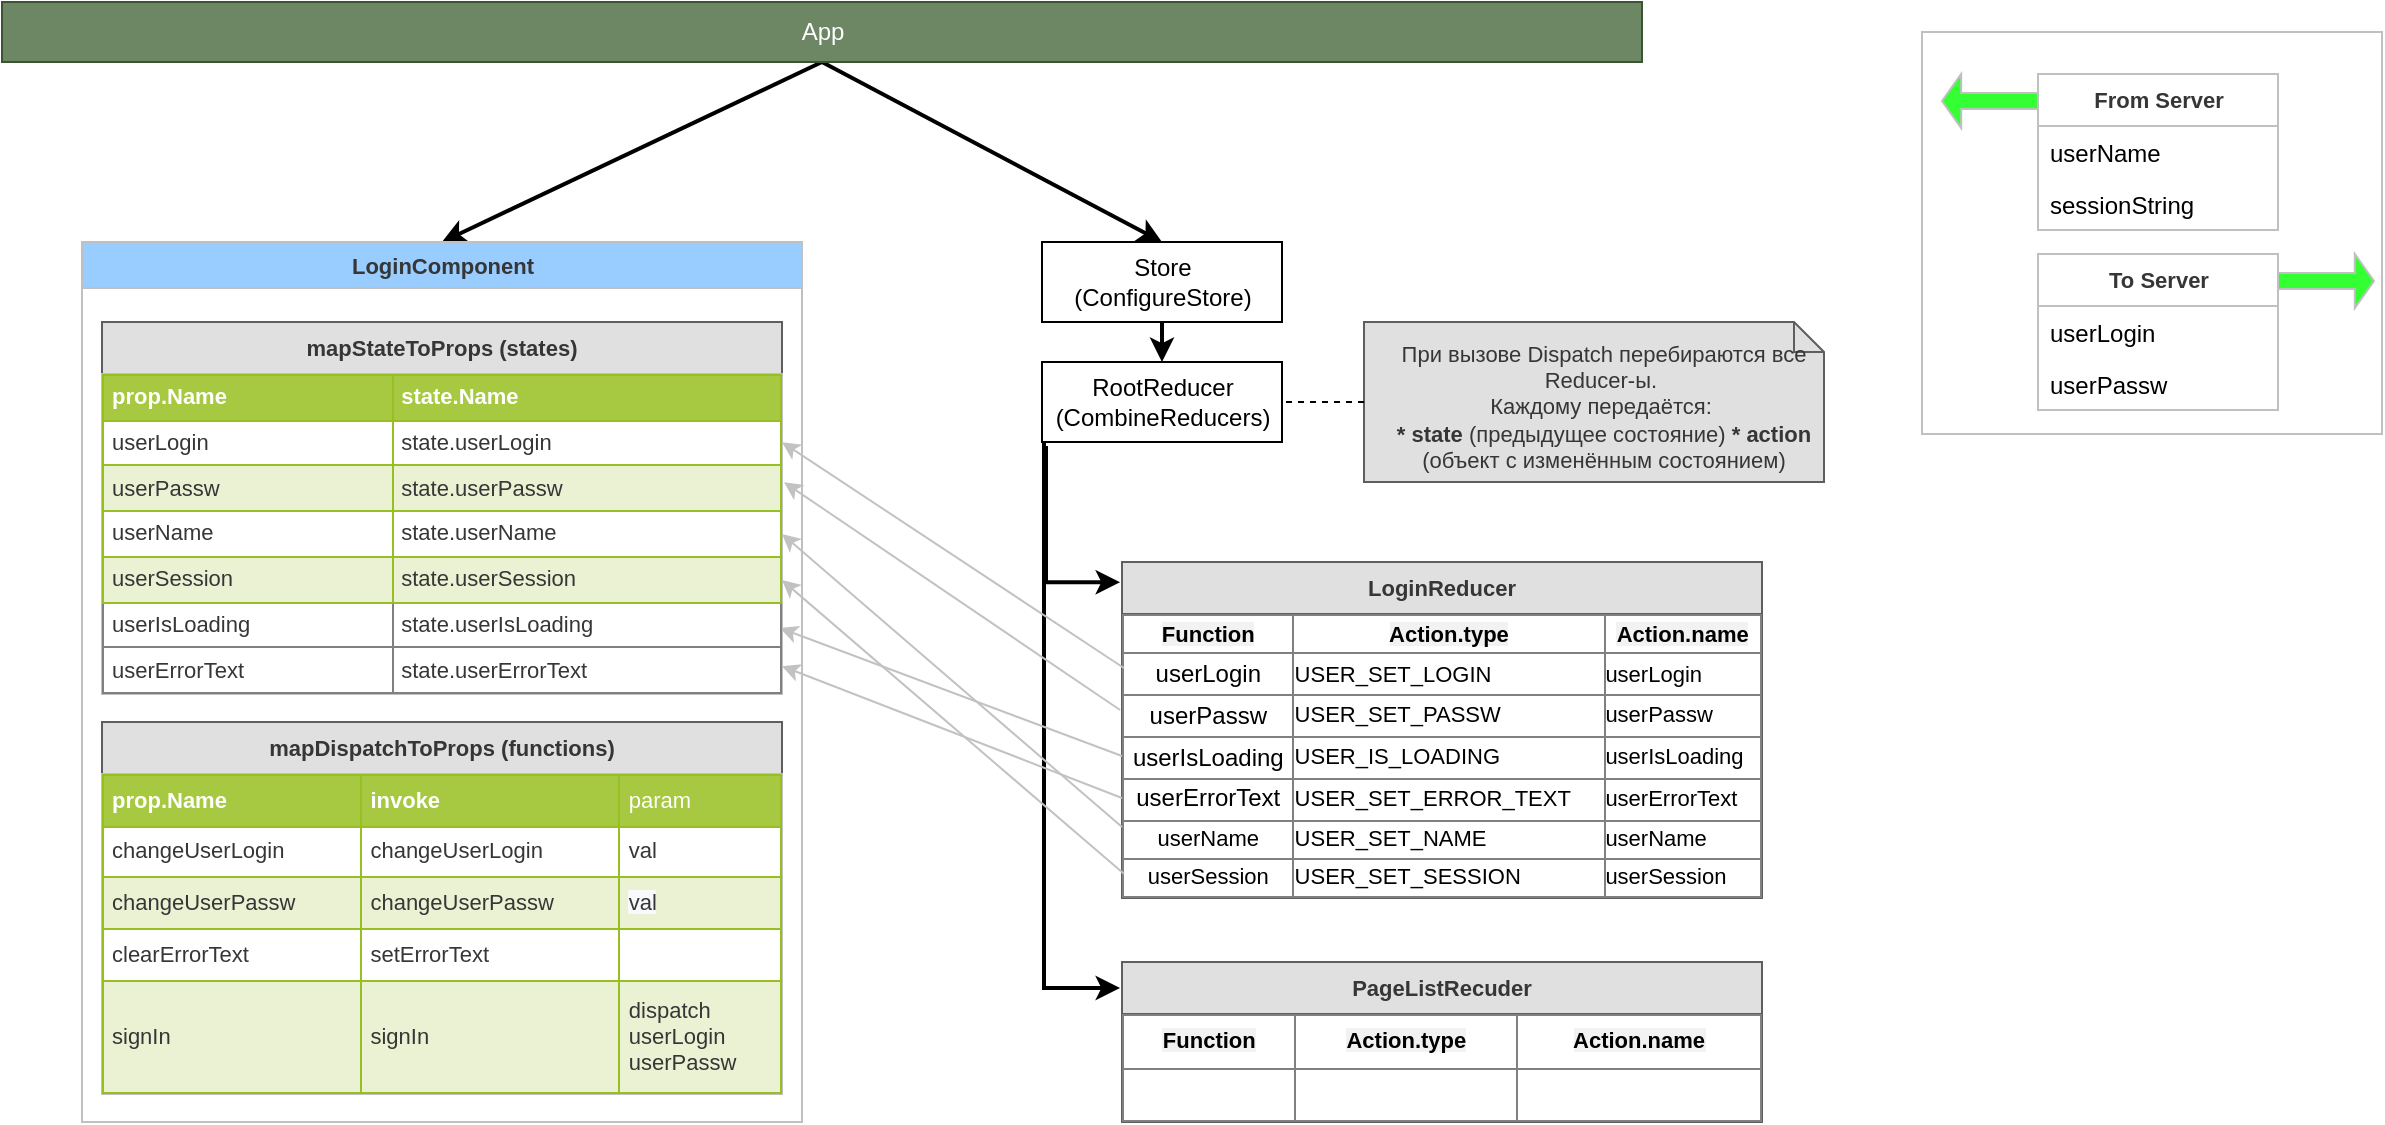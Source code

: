 <mxfile version="12.3.5" type="device" pages="2"><diagram id="MAlJXr1R1RONiBPiFZ2X" name="Page-1"><mxGraphModel dx="1422" dy="794" grid="1" gridSize="10" guides="1" tooltips="1" connect="1" arrows="1" fold="1" page="1" pageScale="1" pageWidth="826" pageHeight="1169" math="0" shadow="0"><root><mxCell id="0"/><mxCell id="1" parent="0"/><mxCell id="lctkZmDG0MTz39z7GmuO-6" value="" style="rounded=0;orthogonalLoop=1;jettySize=auto;html=1;entryX=0.5;entryY=0;entryDx=0;entryDy=0;exitX=0.5;exitY=1;exitDx=0;exitDy=0;strokeWidth=2;" parent="1" source="qUUpivabRVGBg07fd6jT-1" target="lctkZmDG0MTz39z7GmuO-3" edge="1"><mxGeometry relative="1" as="geometry"><mxPoint x="548" y="20" as="targetPoint"/></mxGeometry></mxCell><mxCell id="AoNCiHYrEB_nm4d6RlBX-17" style="rounded=0;comic=0;orthogonalLoop=1;jettySize=auto;html=1;exitX=0.5;exitY=1;exitDx=0;exitDy=0;entryX=0.5;entryY=0;entryDx=0;entryDy=0;shadow=0;startArrow=none;startFill=0;strokeColor=#000000;strokeWidth=2;fontSize=11;fontColor=#363636;" parent="1" source="qUUpivabRVGBg07fd6jT-1" target="AoNCiHYrEB_nm4d6RlBX-16" edge="1"><mxGeometry relative="1" as="geometry"/></mxCell><mxCell id="qUUpivabRVGBg07fd6jT-1" value="App" style="html=1;fillColor=#6d8764;strokeColor=#3A5431;fontColor=#ffffff;" parent="1" vertex="1"><mxGeometry width="820" height="30" as="geometry"/></mxCell><mxCell id="lctkZmDG0MTz39z7GmuO-61" value="" style="edgeStyle=orthogonalEdgeStyle;rounded=0;orthogonalLoop=1;jettySize=auto;html=1;fontSize=11;fontColor=#363636;startArrow=none;startFill=0;entryX=-0.003;entryY=0.06;entryDx=0;entryDy=0;entryPerimeter=0;shadow=0;comic=0;strokeWidth=2;" parent="1" target="lctkZmDG0MTz39z7GmuO-31" edge="1"><mxGeometry relative="1" as="geometry"><mxPoint x="522" y="222" as="sourcePoint"/><Array as="points"><mxPoint x="522" y="290"/></Array></mxGeometry></mxCell><mxCell id="lctkZmDG0MTz39z7GmuO-65" style="edgeStyle=orthogonalEdgeStyle;rounded=0;orthogonalLoop=1;jettySize=auto;html=1;startArrow=none;startFill=0;fontSize=11;fontColor=#363636;exitX=0;exitY=1.025;exitDx=0;exitDy=0;exitPerimeter=0;strokeWidth=2;entryX=-0.003;entryY=0.163;entryDx=0;entryDy=0;entryPerimeter=0;" parent="1" source="lctkZmDG0MTz39z7GmuO-2" target="lctkZmDG0MTz39z7GmuO-62" edge="1"><mxGeometry relative="1" as="geometry"><mxPoint x="521" y="260" as="sourcePoint"/><mxPoint x="521" y="610" as="targetPoint"/><Array as="points"><mxPoint x="521" y="221"/><mxPoint x="521" y="493"/></Array></mxGeometry></mxCell><UserObject label="RootReducer&lt;br&gt;(CombineReducers)" id="lctkZmDG0MTz39z7GmuO-2"><mxCell style="html=1;" parent="1" vertex="1"><mxGeometry x="520" y="180" width="120" height="40" as="geometry"/></mxCell></UserObject><mxCell id="lctkZmDG0MTz39z7GmuO-7" style="edgeStyle=orthogonalEdgeStyle;rounded=0;orthogonalLoop=1;jettySize=auto;html=1;exitX=0.5;exitY=1;exitDx=0;exitDy=0;entryX=0.5;entryY=0;entryDx=0;entryDy=0;strokeWidth=2;" parent="1" source="lctkZmDG0MTz39z7GmuO-3" target="lctkZmDG0MTz39z7GmuO-2" edge="1"><mxGeometry relative="1" as="geometry"/></mxCell><mxCell id="lctkZmDG0MTz39z7GmuO-3" value="Store&lt;br&gt;(ConfigureStore)" style="html=1;" parent="1" vertex="1"><mxGeometry x="520" y="120" width="120" height="40" as="geometry"/></mxCell><mxCell id="lctkZmDG0MTz39z7GmuO-28" value="&lt;p style=&quot;margin: 10px 0px 0px 10px; font-size: 11px;&quot;&gt;При вызове Dispatch перебираются все Reducer-ы.&amp;nbsp;&lt;br style=&quot;font-size: 11px;&quot;&gt;&lt;span style=&quot;font-size: 11px;&quot;&gt;Каждому передаётся:&amp;nbsp;&lt;br style=&quot;font-size: 11px;&quot;&gt;&lt;/span&gt;&lt;b style=&quot;font-size: 11px;&quot;&gt;* state&lt;/b&gt;&lt;span style=&quot;font-size: 11px;&quot;&gt; (предыдущее состояние) &lt;b style=&quot;font-size: 11px;&quot;&gt;*&lt;/b&gt;&amp;nbsp;&lt;/span&gt;&lt;b style=&quot;font-size: 11px;&quot;&gt;action&lt;/b&gt;&lt;span style=&quot;font-size: 11px;&quot;&gt; (объект с изменённым состоянием)&lt;/span&gt;&lt;span style=&quot;font-size: 11px;&quot;&gt;&lt;br style=&quot;font-size: 11px;&quot;&gt;&lt;/span&gt;&lt;/p&gt;" style="shape=note;html=1;size=15;spacingLeft=0;align=left;html=1;overflow=fill;align=center;fillColor=#E0E0E0;fontColor=#363636;labelBackgroundColor=none;labelBorderColor=none;whiteSpace=wrap;fontSize=11;strokeColor=#5E5E5E;" parent="1" vertex="1"><mxGeometry x="681" y="160" width="230" height="80" as="geometry"/></mxCell><mxCell id="lctkZmDG0MTz39z7GmuO-30" value="" style="rounded=0;html=1;labelBackgroundColor=none;endArrow=none;dashed=1;entryX=1;entryY=0.5;entryDx=0;entryDy=0;exitX=0;exitY=0.5;exitDx=0;exitDy=0;exitPerimeter=0;" parent="1" source="lctkZmDG0MTz39z7GmuO-28" target="lctkZmDG0MTz39z7GmuO-2" edge="1"><mxGeometry relative="1" as="geometry"><mxPoint x="906" y="220" as="targetPoint"/></mxGeometry></mxCell><mxCell id="lctkZmDG0MTz39z7GmuO-31" value="LoginReducer" style="swimlane;fontStyle=1;align=center;verticalAlign=top;childLayout=stackLayout;horizontal=1;startSize=26;horizontalStack=0;resizeParent=1;resizeParentMax=0;resizeLast=0;collapsible=1;marginBottom=0;labelBackgroundColor=none;strokeColor=#5E5E5E;fillColor=#E0E0E0;fontSize=11;fontColor=#363636;html=0;" parent="1" vertex="1"><mxGeometry x="560" y="280" width="320" height="168" as="geometry"><mxRectangle x="480" y="200" width="90" height="26" as="alternateBounds"/></mxGeometry></mxCell><mxCell id="lctkZmDG0MTz39z7GmuO-57" value="&lt;table border=&quot;1&quot; width=&quot;100%&quot; style=&quot;width: 100% ; height: 100% ; border-collapse: collapse&quot; cellpadding=&quot;0&quot; align=&quot;center&quot;&gt;&lt;tbody&gt;&lt;tr&gt;&lt;td style=&quot;text-align: center&quot;&gt;&lt;font color=&quot;#000000&quot;&gt;&lt;b style=&quot;background-color: rgb(242 , 242 , 242)&quot;&gt;Function&lt;/b&gt;&lt;/font&gt;&lt;/td&gt;&lt;td style=&quot;text-align: center&quot;&gt;&lt;font color=&quot;#000000&quot;&gt;&lt;b style=&quot;background-color: rgb(242 , 242 , 242)&quot;&gt;Action.type&lt;/b&gt;&lt;/font&gt;&lt;/td&gt;&lt;td style=&quot;text-align: center&quot;&gt;&lt;font color=&quot;#000000&quot;&gt;&lt;b style=&quot;background-color: rgb(242 , 242 , 242)&quot;&gt;Action.name&lt;/b&gt;&lt;/font&gt;&lt;/td&gt;&lt;/tr&gt;&lt;tr&gt;&lt;td align=&quot;center&quot; style=&quot;text-align: center&quot;&gt;&lt;span style=&quot;font-size: 12px ; text-align: left&quot;&gt;&lt;font color=&quot;#000000&quot;&gt;userLogin&lt;/font&gt;&lt;/span&gt;&lt;/td&gt;&lt;td align=&quot;center&quot; style=&quot;text-align: left&quot;&gt;&lt;font color=&quot;#000000&quot;&gt;USER_SET_LOGIN&lt;/font&gt;&lt;/td&gt;&lt;td align=&quot;center&quot; style=&quot;text-align: left&quot;&gt;&lt;font color=&quot;#000000&quot;&gt;userLogin&lt;br&gt;&lt;/font&gt;&lt;/td&gt;&lt;/tr&gt;&lt;tr&gt;&lt;td align=&quot;center&quot; style=&quot;text-align: center&quot;&gt;&lt;font color=&quot;#000000&quot;&gt;&lt;span style=&quot;font-size: 12px ; text-align: left&quot;&gt;userPassw&lt;/span&gt;&lt;br&gt;&lt;/font&gt;&lt;/td&gt;&lt;td align=&quot;center&quot; style=&quot;text-align: left&quot;&gt;&lt;font color=&quot;#000000&quot;&gt;USER_SET_PASSW&lt;/font&gt;&lt;/td&gt;&lt;td align=&quot;center&quot; style=&quot;text-align: left&quot;&gt;&lt;font color=&quot;#000000&quot;&gt;userPassw&lt;/font&gt;&lt;/td&gt;&lt;/tr&gt;&lt;tr&gt;&lt;td align=&quot;center&quot; style=&quot;text-align: center&quot;&gt;&lt;span style=&quot;font-size: 12px ; text-align: left&quot;&gt;&lt;font color=&quot;#000000&quot;&gt;userIsLoading&lt;/font&gt;&lt;/span&gt;&lt;/td&gt;&lt;td align=&quot;center&quot; style=&quot;text-align: left&quot;&gt;&lt;font color=&quot;#000000&quot;&gt;USER_IS_LOADING&lt;/font&gt;&lt;/td&gt;&lt;td align=&quot;center&quot; style=&quot;text-align: left&quot;&gt;&lt;font color=&quot;#000000&quot;&gt;userIsLoading&lt;/font&gt;&lt;/td&gt;&lt;/tr&gt;&lt;tr&gt;&lt;td style=&quot;text-align: center&quot;&gt;&lt;font color=&quot;#000000&quot;&gt;&lt;span style=&quot;font-size: 12px&quot;&gt;userErrorText&lt;/span&gt;&lt;br&gt;&lt;/font&gt;&lt;/td&gt;&lt;td style=&quot;text-align: left&quot;&gt;&lt;font color=&quot;#000000&quot;&gt;USER_SET_ERROR_TEXT&lt;/font&gt;&lt;/td&gt;&lt;td style=&quot;text-align: left&quot;&gt;&lt;font color=&quot;#000000&quot;&gt;userErrorText&lt;br&gt;&lt;/font&gt;&lt;/td&gt;&lt;/tr&gt;&lt;tr&gt;&lt;td style=&quot;text-align: center&quot;&gt;&lt;font color=&quot;#000000&quot;&gt;userName&lt;br&gt;&lt;/font&gt;&lt;/td&gt;&lt;td style=&quot;text-align: left&quot;&gt;&lt;font color=&quot;#000000&quot;&gt;USER_SET_NAME&lt;/font&gt;&lt;/td&gt;&lt;td style=&quot;text-align: left&quot;&gt;&lt;font color=&quot;#000000&quot;&gt;userName&lt;br&gt;&lt;/font&gt;&lt;/td&gt;&lt;/tr&gt;&lt;tr&gt;&lt;td style=&quot;text-align: center&quot;&gt;&lt;font color=&quot;#000000&quot;&gt;userSession&lt;/font&gt;&lt;/td&gt;&lt;td style=&quot;text-align: left&quot;&gt;&lt;font color=&quot;#000000&quot;&gt;USER_SET_SESSION&lt;br&gt;&lt;/font&gt;&lt;/td&gt;&lt;td style=&quot;text-align: left&quot;&gt;&lt;font color=&quot;#000000&quot;&gt;userSession&lt;/font&gt;&lt;br&gt;&lt;/td&gt;&lt;/tr&gt;&lt;/tbody&gt;&lt;/table&gt;" style="text;html=1;strokeColor=none;fillColor=none;overflow=fill;labelBackgroundColor=none;fontSize=11;fontColor=#363636;align=left;" parent="lctkZmDG0MTz39z7GmuO-31" vertex="1"><mxGeometry y="26" width="320" height="142" as="geometry"/></mxCell><mxCell id="lctkZmDG0MTz39z7GmuO-62" value="PageListRecuder" style="swimlane;fontStyle=1;align=center;verticalAlign=top;childLayout=stackLayout;horizontal=1;startSize=26;horizontalStack=0;resizeParent=1;resizeParentMax=0;resizeLast=0;collapsible=1;marginBottom=0;labelBackgroundColor=none;strokeColor=#5E5E5E;fillColor=#E0E0E0;fontSize=11;fontColor=#363636;html=0;" parent="1" vertex="1"><mxGeometry x="560" y="480" width="320" height="80" as="geometry"><mxRectangle x="340" y="210" width="90" height="26" as="alternateBounds"/></mxGeometry></mxCell><mxCell id="lctkZmDG0MTz39z7GmuO-63" value="&lt;table border=&quot;1&quot; width=&quot;100%&quot; style=&quot;width: 100% ; height: 100% ; border-collapse: collapse&quot; cellpadding=&quot;0&quot; align=&quot;center&quot;&gt;&lt;tbody&gt;&lt;tr&gt;&lt;td style=&quot;text-align: center&quot;&gt;&lt;font color=&quot;#000000&quot;&gt;&lt;b style=&quot;background-color: rgb(242 , 242 , 242)&quot;&gt;Function&lt;/b&gt;&lt;/font&gt;&lt;/td&gt;&lt;td style=&quot;text-align: center&quot;&gt;&lt;font color=&quot;#000000&quot;&gt;&lt;b style=&quot;background-color: rgb(242 , 242 , 242)&quot;&gt;Action.type&lt;/b&gt;&lt;/font&gt;&lt;/td&gt;&lt;td style=&quot;text-align: center&quot;&gt;&lt;font color=&quot;#000000&quot;&gt;&lt;b style=&quot;background-color: rgb(242 , 242 , 242)&quot;&gt;Action.name&lt;/b&gt;&lt;/font&gt;&lt;/td&gt;&lt;/tr&gt;&lt;tr&gt;&lt;td align=&quot;center&quot; style=&quot;text-align: center&quot;&gt;&lt;/td&gt;&lt;td align=&quot;center&quot; style=&quot;text-align: left&quot;&gt;&lt;/td&gt;&lt;td align=&quot;center&quot; style=&quot;text-align: left&quot;&gt;&lt;br&gt;&lt;/td&gt;&lt;/tr&gt;&lt;/tbody&gt;&lt;/table&gt;" style="text;html=1;strokeColor=none;fillColor=none;overflow=fill;labelBackgroundColor=none;fontSize=11;fontColor=#363636;align=left;" parent="lctkZmDG0MTz39z7GmuO-62" vertex="1"><mxGeometry y="26" width="320" height="54" as="geometry"/></mxCell><mxCell id="AoNCiHYrEB_nm4d6RlBX-9" value="" style="endArrow=classic;html=1;shadow=0;strokeWidth=1;fontSize=11;fontColor=#363636;exitX=0.003;exitY=0.19;exitDx=0;exitDy=0;exitPerimeter=0;entryX=1;entryY=0.213;entryDx=0;entryDy=0;entryPerimeter=0;strokeColor=#C2C2C2;" parent="1" source="lctkZmDG0MTz39z7GmuO-57" target="AoNCiHYrEB_nm4d6RlBX-4" edge="1"><mxGeometry width="50" height="50" relative="1" as="geometry"><mxPoint x="280" y="170" as="sourcePoint"/><mxPoint x="330" y="120" as="targetPoint"/></mxGeometry></mxCell><mxCell id="AoNCiHYrEB_nm4d6RlBX-10" value="" style="endArrow=classic;html=1;shadow=0;strokeWidth=1;fontSize=11;fontColor=#363636;exitX=-0.003;exitY=0.338;exitDx=0;exitDy=0;exitPerimeter=0;entryX=1.003;entryY=0.338;entryDx=0;entryDy=0;entryPerimeter=0;strokeColor=#C2C2C2;" parent="1" source="lctkZmDG0MTz39z7GmuO-57" target="AoNCiHYrEB_nm4d6RlBX-4" edge="1"><mxGeometry width="50" height="50" relative="1" as="geometry"><mxPoint x="490.96" y="262.98" as="sourcePoint"/><mxPoint x="368" y="270.08" as="targetPoint"/></mxGeometry></mxCell><mxCell id="AoNCiHYrEB_nm4d6RlBX-11" value="" style="endArrow=classic;html=1;shadow=0;strokeWidth=1;fontSize=11;fontColor=#363636;exitX=0;exitY=0.75;exitDx=0;exitDy=0;entryX=1;entryY=0.5;entryDx=0;entryDy=0;strokeColor=#C2C2C2;" parent="1" source="lctkZmDG0MTz39z7GmuO-57" target="AoNCiHYrEB_nm4d6RlBX-4" edge="1"><mxGeometry width="50" height="50" relative="1" as="geometry"><mxPoint x="489.04" y="283.996" as="sourcePoint"/><mxPoint x="368.96" y="290.08" as="targetPoint"/></mxGeometry></mxCell><mxCell id="AoNCiHYrEB_nm4d6RlBX-12" value="" style="endArrow=classic;html=1;shadow=0;strokeWidth=1;fontSize=11;fontColor=#363636;exitX=0.003;exitY=0.915;exitDx=0;exitDy=0;exitPerimeter=0;entryX=1;entryY=0.644;entryDx=0;entryDy=0;entryPerimeter=0;strokeColor=#C2C2C2;" parent="1" source="lctkZmDG0MTz39z7GmuO-57" target="AoNCiHYrEB_nm4d6RlBX-4" edge="1"><mxGeometry width="50" height="50" relative="1" as="geometry"><mxPoint x="499.04" y="293.996" as="sourcePoint"/><mxPoint x="378.96" y="300.08" as="targetPoint"/></mxGeometry></mxCell><mxCell id="AoNCiHYrEB_nm4d6RlBX-13" value="" style="endArrow=classic;html=1;shadow=0;strokeWidth=1;fontSize=11;fontColor=#363636;exitX=0;exitY=0.5;exitDx=0;exitDy=0;entryX=0.997;entryY=0.794;entryDx=0;entryDy=0;entryPerimeter=0;strokeColor=#C2C2C2;" parent="1" source="lctkZmDG0MTz39z7GmuO-57" target="AoNCiHYrEB_nm4d6RlBX-4" edge="1"><mxGeometry width="50" height="50" relative="1" as="geometry"><mxPoint x="509.04" y="303.996" as="sourcePoint"/><mxPoint x="388.96" y="310.08" as="targetPoint"/></mxGeometry></mxCell><mxCell id="AoNCiHYrEB_nm4d6RlBX-14" value="" style="endArrow=classic;html=1;shadow=0;strokeWidth=1;fontSize=11;fontColor=#363636;entryX=1;entryY=0.913;entryDx=0;entryDy=0;entryPerimeter=0;strokeColor=#C2C2C2;exitX=0;exitY=0.648;exitDx=0;exitDy=0;exitPerimeter=0;" parent="1" source="lctkZmDG0MTz39z7GmuO-57" target="AoNCiHYrEB_nm4d6RlBX-4" edge="1"><mxGeometry width="50" height="50" relative="1" as="geometry"><mxPoint x="410" y="480" as="sourcePoint"/><mxPoint x="398.96" y="320.08" as="targetPoint"/></mxGeometry></mxCell><mxCell id="AoNCiHYrEB_nm4d6RlBX-16" value="LoginComponent" style="swimlane;rounded=0;strokeColor=#c0c0c0;gradientColor=none;fontSize=11;fontColor=#363636;align=center;html=1;fillColor=#99CCFF;" parent="1" vertex="1"><mxGeometry x="40" y="120" width="360" height="440" as="geometry"/></mxCell><mxCell id="AoNCiHYrEB_nm4d6RlBX-5" value="mapStateToProps (states)" style="swimlane;fontStyle=1;align=center;verticalAlign=top;childLayout=stackLayout;horizontal=1;startSize=26;horizontalStack=0;resizeParent=1;resizeParentMax=0;resizeLast=0;collapsible=1;marginBottom=0;labelBackgroundColor=none;strokeColor=#5E5E5E;fillColor=#E0E0E0;fontSize=11;fontColor=#363636;html=0;" parent="AoNCiHYrEB_nm4d6RlBX-16" vertex="1"><mxGeometry x="10" y="40" width="340" height="186" as="geometry"><mxRectangle x="340" y="210" width="90" height="26" as="alternateBounds"/></mxGeometry></mxCell><mxCell id="AoNCiHYrEB_nm4d6RlBX-4" value="&lt;table border=&quot;1&quot; width=&quot;100%&quot; cellpadding=&quot;4&quot; style=&quot;width: 100% ; height: 100% ; border-collapse: collapse&quot;&gt;&lt;tbody&gt;&lt;tr style=&quot;background-color: #a7c942 ; color: #ffffff ; border: 1px solid #98bf21&quot;&gt;&lt;th align=&quot;left&quot;&gt;prop.Name&lt;/th&gt;&lt;th align=&quot;left&quot;&gt;state.Name&lt;/th&gt;&lt;/tr&gt;&lt;tr style=&quot;border: 1px solid #98bf21&quot;&gt;&lt;td&gt;userLogin&lt;/td&gt;&lt;td&gt;state.userLogin&lt;/td&gt;&lt;/tr&gt;&lt;tr style=&quot;background-color: #eaf2d3 ; border: 1px solid #98bf21&quot;&gt;&lt;td&gt;userPassw&lt;/td&gt;&lt;td&gt;state.userPassw&lt;/td&gt;&lt;/tr&gt;&lt;tr style=&quot;border: 1px solid #98bf21&quot;&gt;&lt;td&gt;userName&lt;/td&gt;&lt;td&gt;state.userName&lt;/td&gt;&lt;/tr&gt;&lt;tr style=&quot;background-color: #eaf2d3 ; border: 1px solid #98bf21&quot;&gt;&lt;td&gt;userSession&lt;/td&gt;&lt;td&gt;state.userSession&lt;/td&gt;&lt;/tr&gt;&lt;tr&gt;&lt;td&gt;userIsLoading&lt;br&gt;&lt;/td&gt;&lt;td&gt;state.userIsLoading&lt;br&gt;&lt;/td&gt;&lt;/tr&gt;&lt;tr&gt;&lt;td&gt;userErrorText&lt;br&gt;&lt;/td&gt;&lt;td&gt;state.userErrorText&lt;br&gt;&lt;/td&gt;&lt;/tr&gt;&lt;/tbody&gt;&lt;/table&gt;" style="text;html=1;strokeColor=#c0c0c0;fillColor=#ffffff;overflow=fill;rounded=0;labelBackgroundColor=none;fontSize=11;fontColor=#363636;align=left;" parent="AoNCiHYrEB_nm4d6RlBX-5" vertex="1"><mxGeometry y="26" width="340" height="160" as="geometry"/></mxCell><mxCell id="AoNCiHYrEB_nm4d6RlBX-7" value="mapDispatchToProps (functions)" style="swimlane;fontStyle=1;align=center;verticalAlign=top;childLayout=stackLayout;horizontal=1;startSize=26;horizontalStack=0;resizeParent=1;resizeParentMax=0;resizeLast=0;collapsible=1;marginBottom=0;labelBackgroundColor=none;strokeColor=#5E5E5E;fillColor=#E0E0E0;fontSize=11;fontColor=#363636;html=0;" parent="AoNCiHYrEB_nm4d6RlBX-16" vertex="1"><mxGeometry x="10" y="240" width="340" height="186" as="geometry"><mxRectangle x="10" y="240" width="340" height="26" as="alternateBounds"/></mxGeometry></mxCell><mxCell id="AoNCiHYrEB_nm4d6RlBX-8" value="&lt;table border=&quot;1&quot; width=&quot;100%&quot; cellpadding=&quot;4&quot; style=&quot;width: 100% ; height: 100% ; border-collapse: collapse&quot;&gt;&lt;tbody&gt;&lt;tr style=&quot;background-color: #a7c942 ; color: #ffffff ; border: 1px solid #98bf21&quot;&gt;&lt;th align=&quot;left&quot;&gt;prop.Name&lt;/th&gt;&lt;th align=&quot;left&quot;&gt;invoke&lt;/th&gt;&lt;td&gt;param&lt;/td&gt;&lt;/tr&gt;&lt;tr style=&quot;border: 1px solid #98bf21&quot;&gt;&lt;td&gt;changeUserLogin&lt;/td&gt;&lt;td&gt;changeUserLogin&lt;/td&gt;&lt;td&gt;val&lt;/td&gt;&lt;/tr&gt;&lt;tr style=&quot;background-color: #eaf2d3 ; border: 1px solid #98bf21&quot;&gt;&lt;td&gt;changeUserPassw&lt;/td&gt;&lt;td&gt;changeUserPassw&lt;/td&gt;&lt;td&gt;&lt;span style=&quot;background-color: rgb(248 , 249 , 250)&quot;&gt;val&lt;/span&gt;&lt;br&gt;&lt;/td&gt;&lt;/tr&gt;&lt;tr style=&quot;border: 1px solid #98bf21&quot;&gt;&lt;td&gt;clearErrorText&lt;/td&gt;&lt;td&gt;setErrorText&lt;/td&gt;&lt;td&gt;&lt;br&gt;&lt;/td&gt;&lt;/tr&gt;&lt;tr style=&quot;background-color: #eaf2d3 ; border: 1px solid #98bf21&quot;&gt;&lt;td&gt;signIn&lt;/td&gt;&lt;td&gt;signIn&lt;/td&gt;&lt;td&gt;dispatch&lt;br&gt;userLogin&lt;br&gt;userPassw&lt;br&gt;&lt;/td&gt;&lt;/tr&gt;&lt;/tbody&gt;&lt;/table&gt;" style="text;html=1;strokeColor=#c0c0c0;fillColor=#ffffff;overflow=fill;rounded=0;labelBackgroundColor=none;fontSize=11;fontColor=#363636;align=left;" parent="AoNCiHYrEB_nm4d6RlBX-7" vertex="1"><mxGeometry y="26" width="340" height="160" as="geometry"/></mxCell><UserObject label="" treeRoot="1" id="AoNCiHYrEB_nm4d6RlBX-28"><mxCell style="whiteSpace=wrap;html=1;align=center;treeFolding=1;treeMoving=1;container=1;recursiveResize=0;rounded=0;strokeColor=#c0c0c0;fillColor=none;gradientColor=none;fontSize=11;fontColor=#363636;" parent="1" vertex="1"><mxGeometry x="960" y="15" width="230" height="201" as="geometry"/></mxCell></UserObject><mxCell id="AoNCiHYrEB_nm4d6RlBX-18" value="&lt;b&gt;To Server&lt;/b&gt;" style="swimlane;fontStyle=0;childLayout=stackLayout;horizontal=1;startSize=26;fillColor=none;horizontalStack=0;resizeParent=1;resizeParentMax=0;resizeLast=0;collapsible=1;marginBottom=0;rounded=0;strokeColor=#c0c0c0;fontSize=11;fontColor=#363636;align=center;html=1;" parent="AoNCiHYrEB_nm4d6RlBX-28" vertex="1"><mxGeometry x="58" y="111" width="120" height="78" as="geometry"/></mxCell><mxCell id="AoNCiHYrEB_nm4d6RlBX-19" value="userLogin" style="text;strokeColor=none;fillColor=none;align=left;verticalAlign=top;spacingLeft=4;spacingRight=4;overflow=hidden;rotatable=0;points=[[0,0.5],[1,0.5]];portConstraint=eastwest;" parent="AoNCiHYrEB_nm4d6RlBX-18" vertex="1"><mxGeometry y="26" width="120" height="26" as="geometry"/></mxCell><mxCell id="AoNCiHYrEB_nm4d6RlBX-20" value="userPassw" style="text;strokeColor=none;fillColor=none;align=left;verticalAlign=top;spacingLeft=4;spacingRight=4;overflow=hidden;rotatable=0;points=[[0,0.5],[1,0.5]];portConstraint=eastwest;" parent="AoNCiHYrEB_nm4d6RlBX-18" vertex="1"><mxGeometry y="52" width="120" height="26" as="geometry"/></mxCell><mxCell id="AoNCiHYrEB_nm4d6RlBX-22" value="&lt;b&gt;From Server&lt;/b&gt;" style="swimlane;fontStyle=0;childLayout=stackLayout;horizontal=1;startSize=26;fillColor=none;horizontalStack=0;resizeParent=1;resizeParentMax=0;resizeLast=0;collapsible=1;marginBottom=0;rounded=0;strokeColor=#c0c0c0;fontSize=11;fontColor=#363636;align=center;html=1;" parent="AoNCiHYrEB_nm4d6RlBX-28" vertex="1"><mxGeometry x="58" y="21" width="120" height="78" as="geometry"/></mxCell><mxCell id="AoNCiHYrEB_nm4d6RlBX-23" value="userName" style="text;strokeColor=none;fillColor=none;align=left;verticalAlign=top;spacingLeft=4;spacingRight=4;overflow=hidden;rotatable=0;points=[[0,0.5],[1,0.5]];portConstraint=eastwest;" parent="AoNCiHYrEB_nm4d6RlBX-22" vertex="1"><mxGeometry y="26" width="120" height="26" as="geometry"/></mxCell><mxCell id="AoNCiHYrEB_nm4d6RlBX-24" value="sessionString" style="text;strokeColor=none;fillColor=none;align=left;verticalAlign=top;spacingLeft=4;spacingRight=4;overflow=hidden;rotatable=0;points=[[0,0.5],[1,0.5]];portConstraint=eastwest;" parent="AoNCiHYrEB_nm4d6RlBX-22" vertex="1"><mxGeometry y="52" width="120" height="26" as="geometry"/></mxCell><mxCell id="AoNCiHYrEB_nm4d6RlBX-26" value="" style="shape=singleArrow;direction=west;whiteSpace=wrap;html=1;rounded=0;strokeColor=#c0c0c0;fillColor=#33FF33;gradientColor=none;fontSize=11;fontColor=#363636;align=left;" parent="AoNCiHYrEB_nm4d6RlBX-28" vertex="1"><mxGeometry x="10" y="21" width="48" height="27" as="geometry"/></mxCell><mxCell id="AoNCiHYrEB_nm4d6RlBX-27" value="" style="shape=singleArrow;direction=west;whiteSpace=wrap;html=1;rounded=0;strokeColor=#c0c0c0;fillColor=#33FF33;gradientColor=none;fontSize=11;fontColor=#363636;align=left;rotation=180;" parent="AoNCiHYrEB_nm4d6RlBX-28" vertex="1"><mxGeometry x="178" y="111" width="48" height="27" as="geometry"/></mxCell></root></mxGraphModel></diagram><diagram id="Bak2hzkldK3RVW96CDVX" name="Page-2"><mxGraphModel dx="1088" dy="882" grid="1" gridSize="10" guides="1" tooltips="1" connect="1" arrows="1" fold="1" page="1" pageScale="1" pageWidth="850" pageHeight="1100" math="0" shadow="0"><root><mxCell id="W-YF_etQeyaEr2Uj3Xh_-0"/><mxCell id="W-YF_etQeyaEr2Uj3Xh_-1" parent="W-YF_etQeyaEr2Uj3Xh_-0"/></root></mxGraphModel></diagram></mxfile>